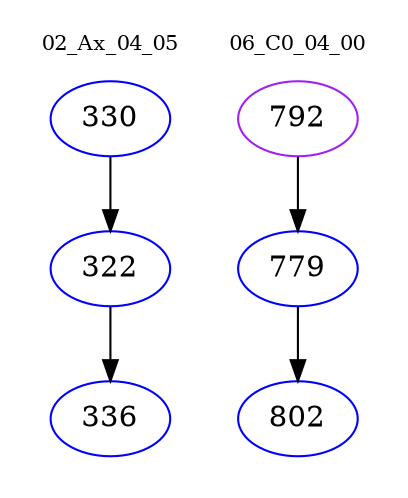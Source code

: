 digraph{
subgraph cluster_0 {
color = white
label = "02_Ax_04_05";
fontsize=10;
T0_330 [label="330", color="blue"]
T0_330 -> T0_322 [color="black"]
T0_322 [label="322", color="blue"]
T0_322 -> T0_336 [color="black"]
T0_336 [label="336", color="blue"]
}
subgraph cluster_1 {
color = white
label = "06_C0_04_00";
fontsize=10;
T1_792 [label="792", color="purple"]
T1_792 -> T1_779 [color="black"]
T1_779 [label="779", color="blue"]
T1_779 -> T1_802 [color="black"]
T1_802 [label="802", color="blue"]
}
}
